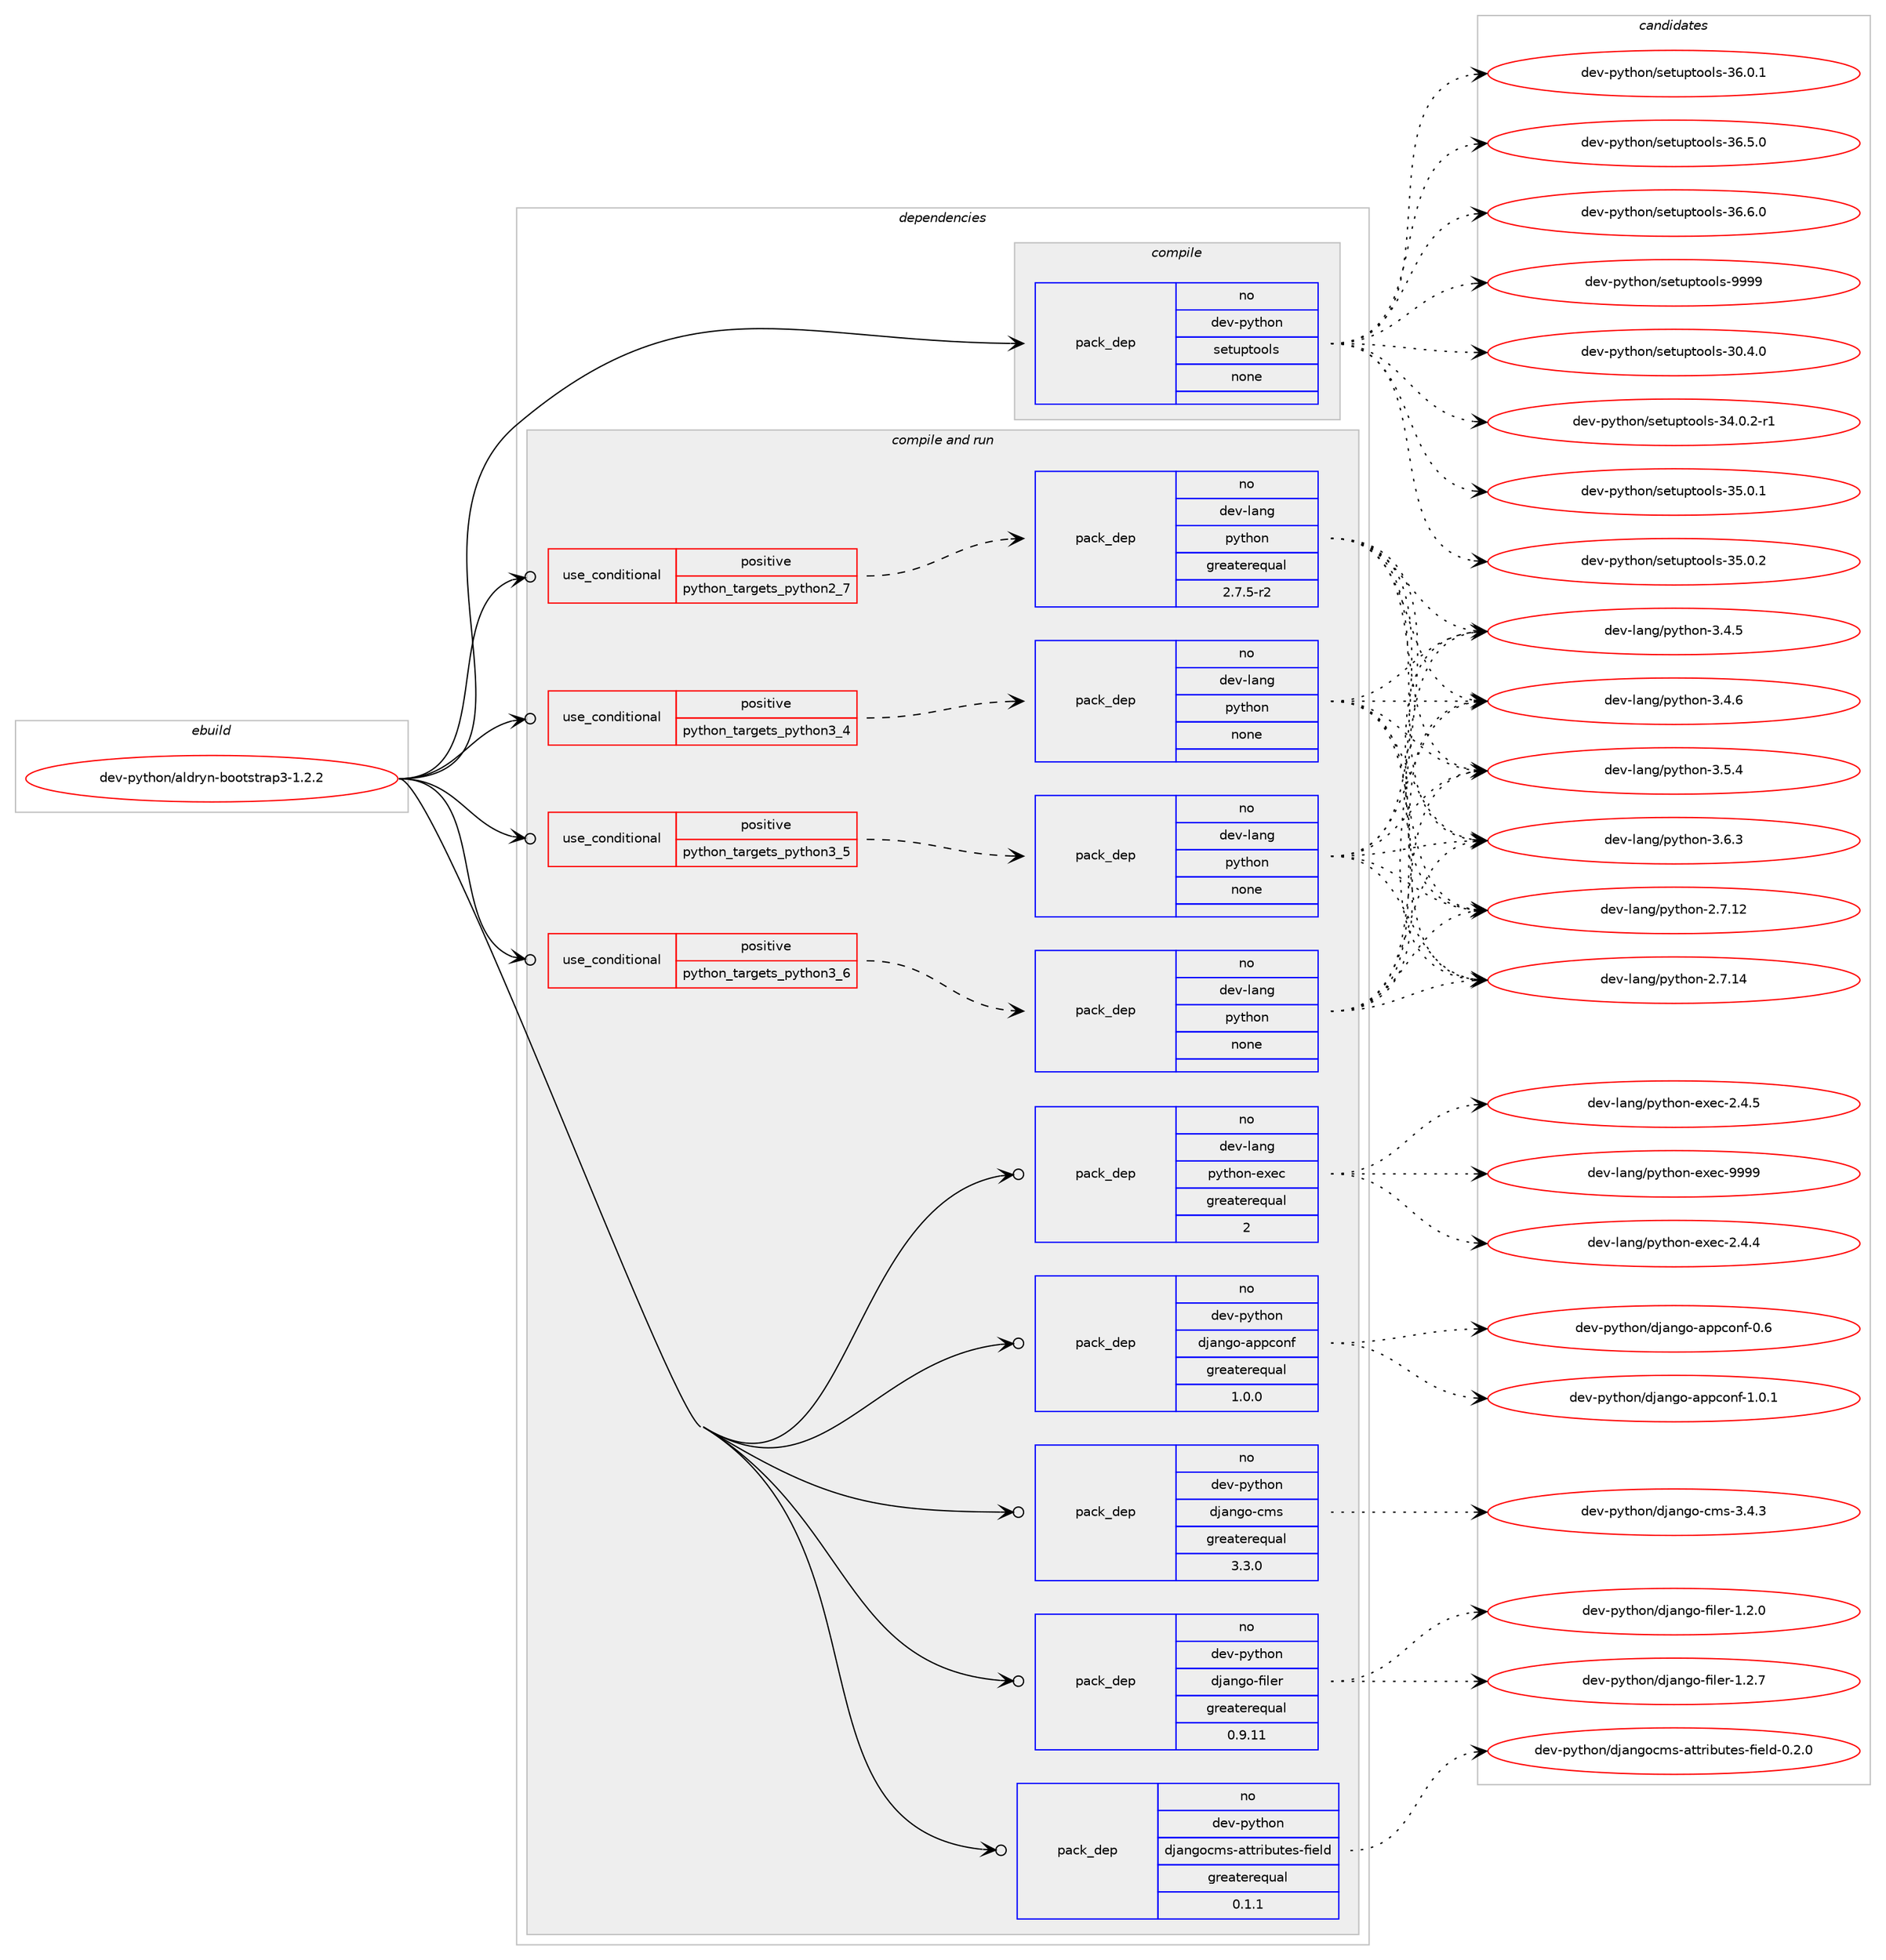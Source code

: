 digraph prolog {

# *************
# Graph options
# *************

newrank=true;
concentrate=true;
compound=true;
graph [rankdir=LR,fontname=Helvetica,fontsize=10,ranksep=1.5];#, ranksep=2.5, nodesep=0.2];
edge  [arrowhead=vee];
node  [fontname=Helvetica,fontsize=10];

# **********
# The ebuild
# **********

subgraph cluster_leftcol {
color=gray;
rank=same;
label=<<i>ebuild</i>>;
id [label="dev-python/aldryn-bootstrap3-1.2.2", color=red, width=4, href="../dev-python/aldryn-bootstrap3-1.2.2.svg"];
}

# ****************
# The dependencies
# ****************

subgraph cluster_midcol {
color=gray;
label=<<i>dependencies</i>>;
subgraph cluster_compile {
fillcolor="#eeeeee";
style=filled;
label=<<i>compile</i>>;
subgraph pack112871 {
dependency145989 [label=<<TABLE BORDER="0" CELLBORDER="1" CELLSPACING="0" CELLPADDING="4" WIDTH="220"><TR><TD ROWSPAN="6" CELLPADDING="30">pack_dep</TD></TR><TR><TD WIDTH="110">no</TD></TR><TR><TD>dev-python</TD></TR><TR><TD>setuptools</TD></TR><TR><TD>none</TD></TR><TR><TD></TD></TR></TABLE>>, shape=none, color=blue];
}
id:e -> dependency145989:w [weight=20,style="solid",arrowhead="vee"];
}
subgraph cluster_compileandrun {
fillcolor="#eeeeee";
style=filled;
label=<<i>compile and run</i>>;
subgraph cond29301 {
dependency145990 [label=<<TABLE BORDER="0" CELLBORDER="1" CELLSPACING="0" CELLPADDING="4"><TR><TD ROWSPAN="3" CELLPADDING="10">use_conditional</TD></TR><TR><TD>positive</TD></TR><TR><TD>python_targets_python2_7</TD></TR></TABLE>>, shape=none, color=red];
subgraph pack112872 {
dependency145991 [label=<<TABLE BORDER="0" CELLBORDER="1" CELLSPACING="0" CELLPADDING="4" WIDTH="220"><TR><TD ROWSPAN="6" CELLPADDING="30">pack_dep</TD></TR><TR><TD WIDTH="110">no</TD></TR><TR><TD>dev-lang</TD></TR><TR><TD>python</TD></TR><TR><TD>greaterequal</TD></TR><TR><TD>2.7.5-r2</TD></TR></TABLE>>, shape=none, color=blue];
}
dependency145990:e -> dependency145991:w [weight=20,style="dashed",arrowhead="vee"];
}
id:e -> dependency145990:w [weight=20,style="solid",arrowhead="odotvee"];
subgraph cond29302 {
dependency145992 [label=<<TABLE BORDER="0" CELLBORDER="1" CELLSPACING="0" CELLPADDING="4"><TR><TD ROWSPAN="3" CELLPADDING="10">use_conditional</TD></TR><TR><TD>positive</TD></TR><TR><TD>python_targets_python3_4</TD></TR></TABLE>>, shape=none, color=red];
subgraph pack112873 {
dependency145993 [label=<<TABLE BORDER="0" CELLBORDER="1" CELLSPACING="0" CELLPADDING="4" WIDTH="220"><TR><TD ROWSPAN="6" CELLPADDING="30">pack_dep</TD></TR><TR><TD WIDTH="110">no</TD></TR><TR><TD>dev-lang</TD></TR><TR><TD>python</TD></TR><TR><TD>none</TD></TR><TR><TD></TD></TR></TABLE>>, shape=none, color=blue];
}
dependency145992:e -> dependency145993:w [weight=20,style="dashed",arrowhead="vee"];
}
id:e -> dependency145992:w [weight=20,style="solid",arrowhead="odotvee"];
subgraph cond29303 {
dependency145994 [label=<<TABLE BORDER="0" CELLBORDER="1" CELLSPACING="0" CELLPADDING="4"><TR><TD ROWSPAN="3" CELLPADDING="10">use_conditional</TD></TR><TR><TD>positive</TD></TR><TR><TD>python_targets_python3_5</TD></TR></TABLE>>, shape=none, color=red];
subgraph pack112874 {
dependency145995 [label=<<TABLE BORDER="0" CELLBORDER="1" CELLSPACING="0" CELLPADDING="4" WIDTH="220"><TR><TD ROWSPAN="6" CELLPADDING="30">pack_dep</TD></TR><TR><TD WIDTH="110">no</TD></TR><TR><TD>dev-lang</TD></TR><TR><TD>python</TD></TR><TR><TD>none</TD></TR><TR><TD></TD></TR></TABLE>>, shape=none, color=blue];
}
dependency145994:e -> dependency145995:w [weight=20,style="dashed",arrowhead="vee"];
}
id:e -> dependency145994:w [weight=20,style="solid",arrowhead="odotvee"];
subgraph cond29304 {
dependency145996 [label=<<TABLE BORDER="0" CELLBORDER="1" CELLSPACING="0" CELLPADDING="4"><TR><TD ROWSPAN="3" CELLPADDING="10">use_conditional</TD></TR><TR><TD>positive</TD></TR><TR><TD>python_targets_python3_6</TD></TR></TABLE>>, shape=none, color=red];
subgraph pack112875 {
dependency145997 [label=<<TABLE BORDER="0" CELLBORDER="1" CELLSPACING="0" CELLPADDING="4" WIDTH="220"><TR><TD ROWSPAN="6" CELLPADDING="30">pack_dep</TD></TR><TR><TD WIDTH="110">no</TD></TR><TR><TD>dev-lang</TD></TR><TR><TD>python</TD></TR><TR><TD>none</TD></TR><TR><TD></TD></TR></TABLE>>, shape=none, color=blue];
}
dependency145996:e -> dependency145997:w [weight=20,style="dashed",arrowhead="vee"];
}
id:e -> dependency145996:w [weight=20,style="solid",arrowhead="odotvee"];
subgraph pack112876 {
dependency145998 [label=<<TABLE BORDER="0" CELLBORDER="1" CELLSPACING="0" CELLPADDING="4" WIDTH="220"><TR><TD ROWSPAN="6" CELLPADDING="30">pack_dep</TD></TR><TR><TD WIDTH="110">no</TD></TR><TR><TD>dev-lang</TD></TR><TR><TD>python-exec</TD></TR><TR><TD>greaterequal</TD></TR><TR><TD>2</TD></TR></TABLE>>, shape=none, color=blue];
}
id:e -> dependency145998:w [weight=20,style="solid",arrowhead="odotvee"];
subgraph pack112877 {
dependency145999 [label=<<TABLE BORDER="0" CELLBORDER="1" CELLSPACING="0" CELLPADDING="4" WIDTH="220"><TR><TD ROWSPAN="6" CELLPADDING="30">pack_dep</TD></TR><TR><TD WIDTH="110">no</TD></TR><TR><TD>dev-python</TD></TR><TR><TD>django-appconf</TD></TR><TR><TD>greaterequal</TD></TR><TR><TD>1.0.0</TD></TR></TABLE>>, shape=none, color=blue];
}
id:e -> dependency145999:w [weight=20,style="solid",arrowhead="odotvee"];
subgraph pack112878 {
dependency146000 [label=<<TABLE BORDER="0" CELLBORDER="1" CELLSPACING="0" CELLPADDING="4" WIDTH="220"><TR><TD ROWSPAN="6" CELLPADDING="30">pack_dep</TD></TR><TR><TD WIDTH="110">no</TD></TR><TR><TD>dev-python</TD></TR><TR><TD>django-cms</TD></TR><TR><TD>greaterequal</TD></TR><TR><TD>3.3.0</TD></TR></TABLE>>, shape=none, color=blue];
}
id:e -> dependency146000:w [weight=20,style="solid",arrowhead="odotvee"];
subgraph pack112879 {
dependency146001 [label=<<TABLE BORDER="0" CELLBORDER="1" CELLSPACING="0" CELLPADDING="4" WIDTH="220"><TR><TD ROWSPAN="6" CELLPADDING="30">pack_dep</TD></TR><TR><TD WIDTH="110">no</TD></TR><TR><TD>dev-python</TD></TR><TR><TD>django-filer</TD></TR><TR><TD>greaterequal</TD></TR><TR><TD>0.9.11</TD></TR></TABLE>>, shape=none, color=blue];
}
id:e -> dependency146001:w [weight=20,style="solid",arrowhead="odotvee"];
subgraph pack112880 {
dependency146002 [label=<<TABLE BORDER="0" CELLBORDER="1" CELLSPACING="0" CELLPADDING="4" WIDTH="220"><TR><TD ROWSPAN="6" CELLPADDING="30">pack_dep</TD></TR><TR><TD WIDTH="110">no</TD></TR><TR><TD>dev-python</TD></TR><TR><TD>djangocms-attributes-field</TD></TR><TR><TD>greaterequal</TD></TR><TR><TD>0.1.1</TD></TR></TABLE>>, shape=none, color=blue];
}
id:e -> dependency146002:w [weight=20,style="solid",arrowhead="odotvee"];
}
subgraph cluster_run {
fillcolor="#eeeeee";
style=filled;
label=<<i>run</i>>;
}
}

# **************
# The candidates
# **************

subgraph cluster_choices {
rank=same;
color=gray;
label=<<i>candidates</i>>;

subgraph choice112871 {
color=black;
nodesep=1;
choice100101118451121211161041111104711510111611711211611111110811545514846524648 [label="dev-python/setuptools-30.4.0", color=red, width=4,href="../dev-python/setuptools-30.4.0.svg"];
choice1001011184511212111610411111047115101116117112116111111108115455152464846504511449 [label="dev-python/setuptools-34.0.2-r1", color=red, width=4,href="../dev-python/setuptools-34.0.2-r1.svg"];
choice100101118451121211161041111104711510111611711211611111110811545515346484649 [label="dev-python/setuptools-35.0.1", color=red, width=4,href="../dev-python/setuptools-35.0.1.svg"];
choice100101118451121211161041111104711510111611711211611111110811545515346484650 [label="dev-python/setuptools-35.0.2", color=red, width=4,href="../dev-python/setuptools-35.0.2.svg"];
choice100101118451121211161041111104711510111611711211611111110811545515446484649 [label="dev-python/setuptools-36.0.1", color=red, width=4,href="../dev-python/setuptools-36.0.1.svg"];
choice100101118451121211161041111104711510111611711211611111110811545515446534648 [label="dev-python/setuptools-36.5.0", color=red, width=4,href="../dev-python/setuptools-36.5.0.svg"];
choice100101118451121211161041111104711510111611711211611111110811545515446544648 [label="dev-python/setuptools-36.6.0", color=red, width=4,href="../dev-python/setuptools-36.6.0.svg"];
choice10010111845112121116104111110471151011161171121161111111081154557575757 [label="dev-python/setuptools-9999", color=red, width=4,href="../dev-python/setuptools-9999.svg"];
dependency145989:e -> choice100101118451121211161041111104711510111611711211611111110811545514846524648:w [style=dotted,weight="100"];
dependency145989:e -> choice1001011184511212111610411111047115101116117112116111111108115455152464846504511449:w [style=dotted,weight="100"];
dependency145989:e -> choice100101118451121211161041111104711510111611711211611111110811545515346484649:w [style=dotted,weight="100"];
dependency145989:e -> choice100101118451121211161041111104711510111611711211611111110811545515346484650:w [style=dotted,weight="100"];
dependency145989:e -> choice100101118451121211161041111104711510111611711211611111110811545515446484649:w [style=dotted,weight="100"];
dependency145989:e -> choice100101118451121211161041111104711510111611711211611111110811545515446534648:w [style=dotted,weight="100"];
dependency145989:e -> choice100101118451121211161041111104711510111611711211611111110811545515446544648:w [style=dotted,weight="100"];
dependency145989:e -> choice10010111845112121116104111110471151011161171121161111111081154557575757:w [style=dotted,weight="100"];
}
subgraph choice112872 {
color=black;
nodesep=1;
choice10010111845108971101034711212111610411111045504655464950 [label="dev-lang/python-2.7.12", color=red, width=4,href="../dev-lang/python-2.7.12.svg"];
choice10010111845108971101034711212111610411111045504655464952 [label="dev-lang/python-2.7.14", color=red, width=4,href="../dev-lang/python-2.7.14.svg"];
choice100101118451089711010347112121116104111110455146524653 [label="dev-lang/python-3.4.5", color=red, width=4,href="../dev-lang/python-3.4.5.svg"];
choice100101118451089711010347112121116104111110455146524654 [label="dev-lang/python-3.4.6", color=red, width=4,href="../dev-lang/python-3.4.6.svg"];
choice100101118451089711010347112121116104111110455146534652 [label="dev-lang/python-3.5.4", color=red, width=4,href="../dev-lang/python-3.5.4.svg"];
choice100101118451089711010347112121116104111110455146544651 [label="dev-lang/python-3.6.3", color=red, width=4,href="../dev-lang/python-3.6.3.svg"];
dependency145991:e -> choice10010111845108971101034711212111610411111045504655464950:w [style=dotted,weight="100"];
dependency145991:e -> choice10010111845108971101034711212111610411111045504655464952:w [style=dotted,weight="100"];
dependency145991:e -> choice100101118451089711010347112121116104111110455146524653:w [style=dotted,weight="100"];
dependency145991:e -> choice100101118451089711010347112121116104111110455146524654:w [style=dotted,weight="100"];
dependency145991:e -> choice100101118451089711010347112121116104111110455146534652:w [style=dotted,weight="100"];
dependency145991:e -> choice100101118451089711010347112121116104111110455146544651:w [style=dotted,weight="100"];
}
subgraph choice112873 {
color=black;
nodesep=1;
choice10010111845108971101034711212111610411111045504655464950 [label="dev-lang/python-2.7.12", color=red, width=4,href="../dev-lang/python-2.7.12.svg"];
choice10010111845108971101034711212111610411111045504655464952 [label="dev-lang/python-2.7.14", color=red, width=4,href="../dev-lang/python-2.7.14.svg"];
choice100101118451089711010347112121116104111110455146524653 [label="dev-lang/python-3.4.5", color=red, width=4,href="../dev-lang/python-3.4.5.svg"];
choice100101118451089711010347112121116104111110455146524654 [label="dev-lang/python-3.4.6", color=red, width=4,href="../dev-lang/python-3.4.6.svg"];
choice100101118451089711010347112121116104111110455146534652 [label="dev-lang/python-3.5.4", color=red, width=4,href="../dev-lang/python-3.5.4.svg"];
choice100101118451089711010347112121116104111110455146544651 [label="dev-lang/python-3.6.3", color=red, width=4,href="../dev-lang/python-3.6.3.svg"];
dependency145993:e -> choice10010111845108971101034711212111610411111045504655464950:w [style=dotted,weight="100"];
dependency145993:e -> choice10010111845108971101034711212111610411111045504655464952:w [style=dotted,weight="100"];
dependency145993:e -> choice100101118451089711010347112121116104111110455146524653:w [style=dotted,weight="100"];
dependency145993:e -> choice100101118451089711010347112121116104111110455146524654:w [style=dotted,weight="100"];
dependency145993:e -> choice100101118451089711010347112121116104111110455146534652:w [style=dotted,weight="100"];
dependency145993:e -> choice100101118451089711010347112121116104111110455146544651:w [style=dotted,weight="100"];
}
subgraph choice112874 {
color=black;
nodesep=1;
choice10010111845108971101034711212111610411111045504655464950 [label="dev-lang/python-2.7.12", color=red, width=4,href="../dev-lang/python-2.7.12.svg"];
choice10010111845108971101034711212111610411111045504655464952 [label="dev-lang/python-2.7.14", color=red, width=4,href="../dev-lang/python-2.7.14.svg"];
choice100101118451089711010347112121116104111110455146524653 [label="dev-lang/python-3.4.5", color=red, width=4,href="../dev-lang/python-3.4.5.svg"];
choice100101118451089711010347112121116104111110455146524654 [label="dev-lang/python-3.4.6", color=red, width=4,href="../dev-lang/python-3.4.6.svg"];
choice100101118451089711010347112121116104111110455146534652 [label="dev-lang/python-3.5.4", color=red, width=4,href="../dev-lang/python-3.5.4.svg"];
choice100101118451089711010347112121116104111110455146544651 [label="dev-lang/python-3.6.3", color=red, width=4,href="../dev-lang/python-3.6.3.svg"];
dependency145995:e -> choice10010111845108971101034711212111610411111045504655464950:w [style=dotted,weight="100"];
dependency145995:e -> choice10010111845108971101034711212111610411111045504655464952:w [style=dotted,weight="100"];
dependency145995:e -> choice100101118451089711010347112121116104111110455146524653:w [style=dotted,weight="100"];
dependency145995:e -> choice100101118451089711010347112121116104111110455146524654:w [style=dotted,weight="100"];
dependency145995:e -> choice100101118451089711010347112121116104111110455146534652:w [style=dotted,weight="100"];
dependency145995:e -> choice100101118451089711010347112121116104111110455146544651:w [style=dotted,weight="100"];
}
subgraph choice112875 {
color=black;
nodesep=1;
choice10010111845108971101034711212111610411111045504655464950 [label="dev-lang/python-2.7.12", color=red, width=4,href="../dev-lang/python-2.7.12.svg"];
choice10010111845108971101034711212111610411111045504655464952 [label="dev-lang/python-2.7.14", color=red, width=4,href="../dev-lang/python-2.7.14.svg"];
choice100101118451089711010347112121116104111110455146524653 [label="dev-lang/python-3.4.5", color=red, width=4,href="../dev-lang/python-3.4.5.svg"];
choice100101118451089711010347112121116104111110455146524654 [label="dev-lang/python-3.4.6", color=red, width=4,href="../dev-lang/python-3.4.6.svg"];
choice100101118451089711010347112121116104111110455146534652 [label="dev-lang/python-3.5.4", color=red, width=4,href="../dev-lang/python-3.5.4.svg"];
choice100101118451089711010347112121116104111110455146544651 [label="dev-lang/python-3.6.3", color=red, width=4,href="../dev-lang/python-3.6.3.svg"];
dependency145997:e -> choice10010111845108971101034711212111610411111045504655464950:w [style=dotted,weight="100"];
dependency145997:e -> choice10010111845108971101034711212111610411111045504655464952:w [style=dotted,weight="100"];
dependency145997:e -> choice100101118451089711010347112121116104111110455146524653:w [style=dotted,weight="100"];
dependency145997:e -> choice100101118451089711010347112121116104111110455146524654:w [style=dotted,weight="100"];
dependency145997:e -> choice100101118451089711010347112121116104111110455146534652:w [style=dotted,weight="100"];
dependency145997:e -> choice100101118451089711010347112121116104111110455146544651:w [style=dotted,weight="100"];
}
subgraph choice112876 {
color=black;
nodesep=1;
choice1001011184510897110103471121211161041111104510112010199455046524652 [label="dev-lang/python-exec-2.4.4", color=red, width=4,href="../dev-lang/python-exec-2.4.4.svg"];
choice1001011184510897110103471121211161041111104510112010199455046524653 [label="dev-lang/python-exec-2.4.5", color=red, width=4,href="../dev-lang/python-exec-2.4.5.svg"];
choice10010111845108971101034711212111610411111045101120101994557575757 [label="dev-lang/python-exec-9999", color=red, width=4,href="../dev-lang/python-exec-9999.svg"];
dependency145998:e -> choice1001011184510897110103471121211161041111104510112010199455046524652:w [style=dotted,weight="100"];
dependency145998:e -> choice1001011184510897110103471121211161041111104510112010199455046524653:w [style=dotted,weight="100"];
dependency145998:e -> choice10010111845108971101034711212111610411111045101120101994557575757:w [style=dotted,weight="100"];
}
subgraph choice112877 {
color=black;
nodesep=1;
choice10010111845112121116104111110471001069711010311145971121129911111010245484654 [label="dev-python/django-appconf-0.6", color=red, width=4,href="../dev-python/django-appconf-0.6.svg"];
choice100101118451121211161041111104710010697110103111459711211299111110102454946484649 [label="dev-python/django-appconf-1.0.1", color=red, width=4,href="../dev-python/django-appconf-1.0.1.svg"];
dependency145999:e -> choice10010111845112121116104111110471001069711010311145971121129911111010245484654:w [style=dotted,weight="100"];
dependency145999:e -> choice100101118451121211161041111104710010697110103111459711211299111110102454946484649:w [style=dotted,weight="100"];
}
subgraph choice112878 {
color=black;
nodesep=1;
choice1001011184511212111610411111047100106971101031114599109115455146524651 [label="dev-python/django-cms-3.4.3", color=red, width=4,href="../dev-python/django-cms-3.4.3.svg"];
dependency146000:e -> choice1001011184511212111610411111047100106971101031114599109115455146524651:w [style=dotted,weight="100"];
}
subgraph choice112879 {
color=black;
nodesep=1;
choice10010111845112121116104111110471001069711010311145102105108101114454946504648 [label="dev-python/django-filer-1.2.0", color=red, width=4,href="../dev-python/django-filer-1.2.0.svg"];
choice10010111845112121116104111110471001069711010311145102105108101114454946504655 [label="dev-python/django-filer-1.2.7", color=red, width=4,href="../dev-python/django-filer-1.2.7.svg"];
dependency146001:e -> choice10010111845112121116104111110471001069711010311145102105108101114454946504648:w [style=dotted,weight="100"];
dependency146001:e -> choice10010111845112121116104111110471001069711010311145102105108101114454946504655:w [style=dotted,weight="100"];
}
subgraph choice112880 {
color=black;
nodesep=1;
choice1001011184511212111610411111047100106971101031119910911545971161161141059811711610111545102105101108100454846504648 [label="dev-python/djangocms-attributes-field-0.2.0", color=red, width=4,href="../dev-python/djangocms-attributes-field-0.2.0.svg"];
dependency146002:e -> choice1001011184511212111610411111047100106971101031119910911545971161161141059811711610111545102105101108100454846504648:w [style=dotted,weight="100"];
}
}

}
